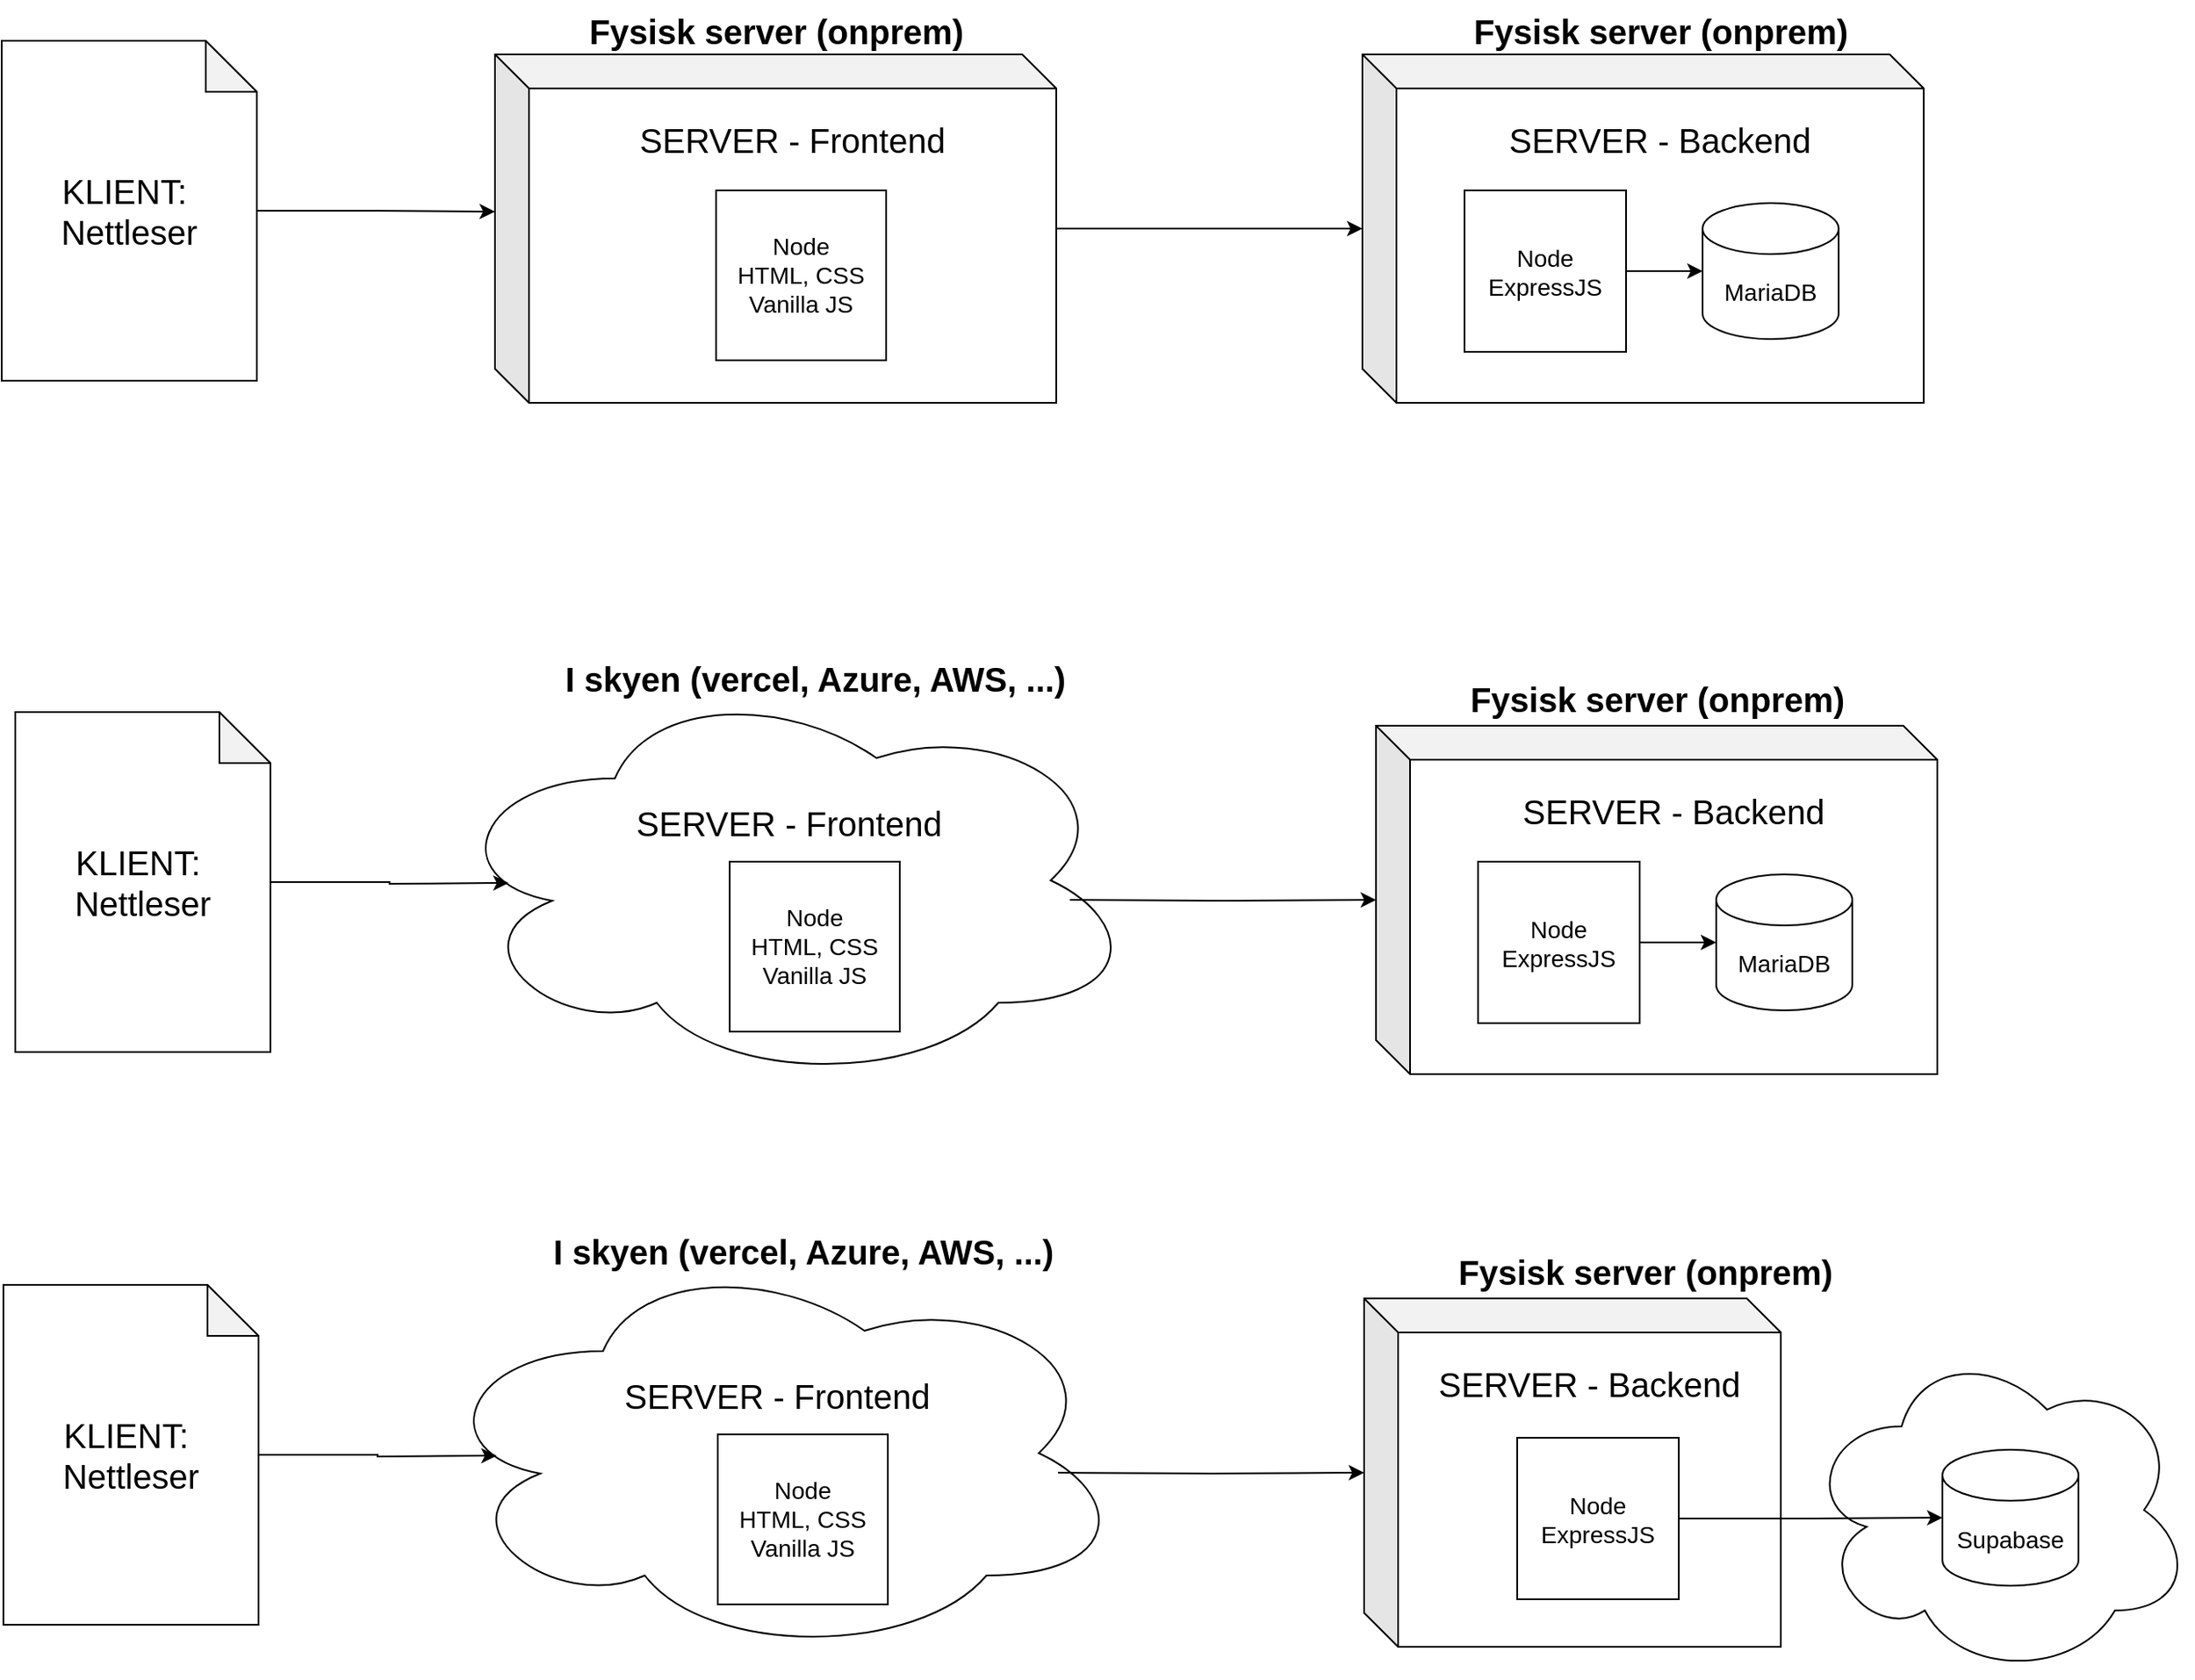 <mxfile version="26.1.0">
  <diagram name="Page-1" id="lrx0XXhlTJY8DyY93Emj">
    <mxGraphModel dx="1957" dy="1483" grid="0" gridSize="10" guides="1" tooltips="1" connect="1" arrows="1" fold="1" page="0" pageScale="1" pageWidth="850" pageHeight="1100" math="0" shadow="0">
      <root>
        <mxCell id="0" />
        <mxCell id="1" parent="0" />
        <mxCell id="wZhwh8XhNNYU95tNjidS-49" value="" style="ellipse;shape=cloud;whiteSpace=wrap;html=1;" vertex="1" parent="1">
          <mxGeometry x="750" y="548" width="228" height="197" as="geometry" />
        </mxCell>
        <mxCell id="wZhwh8XhNNYU95tNjidS-10" value="" style="group" vertex="1" connectable="0" parent="1">
          <mxGeometry x="490" y="-210" width="330" height="205" as="geometry" />
        </mxCell>
        <mxCell id="wZhwh8XhNNYU95tNjidS-3" value="&lt;font style=&quot;font-size: 20px;&quot;&gt;SERVER - Backend&lt;/font&gt;&lt;div&gt;&lt;span style=&quot;font-size: 20px;&quot;&gt;&lt;br&gt;&lt;/span&gt;&lt;div&gt;&lt;br&gt;&lt;/div&gt;&lt;div&gt;&lt;br&gt;&lt;/div&gt;&lt;div&gt;&lt;br&gt;&lt;/div&gt;&lt;div&gt;&lt;br&gt;&lt;/div&gt;&lt;div&gt;&lt;br&gt;&lt;/div&gt;&lt;div&gt;&lt;br&gt;&lt;/div&gt;&lt;div&gt;&lt;br&gt;&lt;/div&gt;&lt;/div&gt;" style="shape=cube;whiteSpace=wrap;html=1;boundedLbl=1;backgroundOutline=1;darkOpacity=0.05;darkOpacity2=0.1;" vertex="1" parent="wZhwh8XhNNYU95tNjidS-10">
          <mxGeometry width="330" height="205" as="geometry" />
        </mxCell>
        <mxCell id="wZhwh8XhNNYU95tNjidS-1" value="MariaDB" style="shape=cylinder3;whiteSpace=wrap;html=1;boundedLbl=1;backgroundOutline=1;size=15;fontSize=14;" vertex="1" parent="wZhwh8XhNNYU95tNjidS-10">
          <mxGeometry x="200" y="87.5" width="80" height="80" as="geometry" />
        </mxCell>
        <mxCell id="wZhwh8XhNNYU95tNjidS-19" value="" style="edgeStyle=orthogonalEdgeStyle;rounded=0;orthogonalLoop=1;jettySize=auto;html=1;" edge="1" parent="wZhwh8XhNNYU95tNjidS-10" source="wZhwh8XhNNYU95tNjidS-4" target="wZhwh8XhNNYU95tNjidS-1">
          <mxGeometry relative="1" as="geometry" />
        </mxCell>
        <mxCell id="wZhwh8XhNNYU95tNjidS-4" value="Node&lt;div&gt;ExpressJS&lt;/div&gt;" style="whiteSpace=wrap;html=1;aspect=fixed;fontSize=14;" vertex="1" parent="wZhwh8XhNNYU95tNjidS-10">
          <mxGeometry x="60" y="80" width="95" height="95" as="geometry" />
        </mxCell>
        <mxCell id="wZhwh8XhNNYU95tNjidS-11" value="" style="group" vertex="1" connectable="0" parent="1">
          <mxGeometry x="-20" y="-210" width="330" height="205" as="geometry" />
        </mxCell>
        <mxCell id="wZhwh8XhNNYU95tNjidS-5" value="&lt;font style=&quot;font-size: 20px;&quot;&gt;SERVER - Frontend&lt;/font&gt;&lt;div&gt;&lt;span style=&quot;font-size: 20px;&quot;&gt;&lt;br&gt;&lt;/span&gt;&lt;div&gt;&lt;br&gt;&lt;/div&gt;&lt;div&gt;&lt;br&gt;&lt;/div&gt;&lt;div&gt;&lt;br&gt;&lt;/div&gt;&lt;div&gt;&lt;br&gt;&lt;/div&gt;&lt;div&gt;&lt;br&gt;&lt;/div&gt;&lt;div&gt;&lt;br&gt;&lt;/div&gt;&lt;div&gt;&lt;br&gt;&lt;/div&gt;&lt;/div&gt;" style="shape=cube;whiteSpace=wrap;html=1;boundedLbl=1;backgroundOutline=1;darkOpacity=0.05;darkOpacity2=0.1;" vertex="1" parent="wZhwh8XhNNYU95tNjidS-11">
          <mxGeometry width="330" height="205" as="geometry" />
        </mxCell>
        <mxCell id="wZhwh8XhNNYU95tNjidS-9" value="Node&lt;div&gt;HTML, CSS&lt;/div&gt;&lt;div&gt;Vanilla JS&lt;/div&gt;" style="whiteSpace=wrap;html=1;aspect=fixed;fontSize=14;" vertex="1" parent="wZhwh8XhNNYU95tNjidS-11">
          <mxGeometry x="130" y="80" width="100" height="100" as="geometry" />
        </mxCell>
        <mxCell id="wZhwh8XhNNYU95tNjidS-13" value="&lt;font style=&quot;font-size: 20px;&quot;&gt;KLIENT:&amp;nbsp;&lt;/font&gt;&lt;div&gt;&lt;font style=&quot;font-size: 20px;&quot;&gt;Nettleser&lt;/font&gt;&lt;/div&gt;" style="shape=note;whiteSpace=wrap;html=1;backgroundOutline=1;darkOpacity=0.05;" vertex="1" parent="1">
          <mxGeometry x="-310" y="-218" width="150" height="200" as="geometry" />
        </mxCell>
        <mxCell id="wZhwh8XhNNYU95tNjidS-15" style="edgeStyle=orthogonalEdgeStyle;rounded=0;orthogonalLoop=1;jettySize=auto;html=1;" edge="1" parent="1" source="wZhwh8XhNNYU95tNjidS-5" target="wZhwh8XhNNYU95tNjidS-3">
          <mxGeometry relative="1" as="geometry" />
        </mxCell>
        <mxCell id="wZhwh8XhNNYU95tNjidS-16" style="edgeStyle=orthogonalEdgeStyle;rounded=0;orthogonalLoop=1;jettySize=auto;html=1;entryX=0;entryY=0;entryDx=0;entryDy=92.5;entryPerimeter=0;" edge="1" parent="1" source="wZhwh8XhNNYU95tNjidS-13" target="wZhwh8XhNNYU95tNjidS-5">
          <mxGeometry relative="1" as="geometry" />
        </mxCell>
        <mxCell id="wZhwh8XhNNYU95tNjidS-20" value="" style="group" vertex="1" connectable="0" parent="1">
          <mxGeometry x="498" y="185" width="330" height="205" as="geometry" />
        </mxCell>
        <mxCell id="wZhwh8XhNNYU95tNjidS-21" value="&lt;font style=&quot;font-size: 20px;&quot;&gt;SERVER - Backend&lt;/font&gt;&lt;div&gt;&lt;span style=&quot;font-size: 20px;&quot;&gt;&lt;br&gt;&lt;/span&gt;&lt;div&gt;&lt;br&gt;&lt;/div&gt;&lt;div&gt;&lt;br&gt;&lt;/div&gt;&lt;div&gt;&lt;br&gt;&lt;/div&gt;&lt;div&gt;&lt;br&gt;&lt;/div&gt;&lt;div&gt;&lt;br&gt;&lt;/div&gt;&lt;div&gt;&lt;br&gt;&lt;/div&gt;&lt;div&gt;&lt;br&gt;&lt;/div&gt;&lt;/div&gt;" style="shape=cube;whiteSpace=wrap;html=1;boundedLbl=1;backgroundOutline=1;darkOpacity=0.05;darkOpacity2=0.1;" vertex="1" parent="wZhwh8XhNNYU95tNjidS-20">
          <mxGeometry width="330" height="205" as="geometry" />
        </mxCell>
        <mxCell id="wZhwh8XhNNYU95tNjidS-22" value="MariaDB" style="shape=cylinder3;whiteSpace=wrap;html=1;boundedLbl=1;backgroundOutline=1;size=15;fontSize=14;" vertex="1" parent="wZhwh8XhNNYU95tNjidS-20">
          <mxGeometry x="200" y="87.5" width="80" height="80" as="geometry" />
        </mxCell>
        <mxCell id="wZhwh8XhNNYU95tNjidS-23" value="" style="edgeStyle=orthogonalEdgeStyle;rounded=0;orthogonalLoop=1;jettySize=auto;html=1;" edge="1" parent="wZhwh8XhNNYU95tNjidS-20" source="wZhwh8XhNNYU95tNjidS-24" target="wZhwh8XhNNYU95tNjidS-22">
          <mxGeometry relative="1" as="geometry" />
        </mxCell>
        <mxCell id="wZhwh8XhNNYU95tNjidS-24" value="Node&lt;div&gt;ExpressJS&lt;/div&gt;" style="whiteSpace=wrap;html=1;aspect=fixed;fontSize=14;" vertex="1" parent="wZhwh8XhNNYU95tNjidS-20">
          <mxGeometry x="60" y="80" width="95" height="95" as="geometry" />
        </mxCell>
        <mxCell id="wZhwh8XhNNYU95tNjidS-25" value="" style="group" vertex="1" connectable="0" parent="1">
          <mxGeometry x="-12" y="185" width="380" height="210" as="geometry" />
        </mxCell>
        <mxCell id="wZhwh8XhNNYU95tNjidS-31" value="&lt;font style=&quot;font-size: 20px;&quot;&gt;SERVER - Frontend&lt;/font&gt;&lt;div&gt;&lt;span style=&quot;font-size: 20px;&quot;&gt;&lt;br&gt;&lt;/span&gt;&lt;div&gt;&lt;br&gt;&lt;/div&gt;&lt;div&gt;&lt;br&gt;&lt;/div&gt;&lt;div&gt;&lt;br&gt;&lt;/div&gt;&lt;/div&gt;" style="ellipse;shape=cloud;whiteSpace=wrap;html=1;" vertex="1" parent="wZhwh8XhNNYU95tNjidS-25">
          <mxGeometry x="-40" y="-29" width="410" height="240" as="geometry" />
        </mxCell>
        <mxCell id="wZhwh8XhNNYU95tNjidS-27" value="Node&lt;div&gt;HTML, CSS&lt;/div&gt;&lt;div&gt;Vanilla JS&lt;/div&gt;" style="whiteSpace=wrap;html=1;aspect=fixed;fontSize=14;" vertex="1" parent="wZhwh8XhNNYU95tNjidS-25">
          <mxGeometry x="130" y="80" width="100" height="100" as="geometry" />
        </mxCell>
        <mxCell id="wZhwh8XhNNYU95tNjidS-28" value="&lt;font style=&quot;font-size: 20px;&quot;&gt;KLIENT:&amp;nbsp;&lt;/font&gt;&lt;div&gt;&lt;font style=&quot;font-size: 20px;&quot;&gt;Nettleser&lt;/font&gt;&lt;/div&gt;" style="shape=note;whiteSpace=wrap;html=1;backgroundOutline=1;darkOpacity=0.05;" vertex="1" parent="1">
          <mxGeometry x="-302" y="177" width="150" height="200" as="geometry" />
        </mxCell>
        <mxCell id="wZhwh8XhNNYU95tNjidS-29" style="edgeStyle=orthogonalEdgeStyle;rounded=0;orthogonalLoop=1;jettySize=auto;html=1;" edge="1" target="wZhwh8XhNNYU95tNjidS-21" parent="1">
          <mxGeometry relative="1" as="geometry">
            <mxPoint x="318" y="287.5" as="sourcePoint" />
          </mxGeometry>
        </mxCell>
        <mxCell id="wZhwh8XhNNYU95tNjidS-30" style="edgeStyle=orthogonalEdgeStyle;rounded=0;orthogonalLoop=1;jettySize=auto;html=1;entryX=0;entryY=0;entryDx=0;entryDy=92.5;entryPerimeter=0;" edge="1" source="wZhwh8XhNNYU95tNjidS-28" parent="1">
          <mxGeometry relative="1" as="geometry">
            <mxPoint x="-12.0" y="277.5" as="targetPoint" />
          </mxGeometry>
        </mxCell>
        <mxCell id="wZhwh8XhNNYU95tNjidS-32" value="Fysisk server (onprem)" style="text;html=1;align=center;verticalAlign=middle;resizable=0;points=[];autosize=1;strokeColor=none;fillColor=none;fontSize=20;fontStyle=1" vertex="1" parent="1">
          <mxGeometry x="34" y="-242" width="222" height="36" as="geometry" />
        </mxCell>
        <mxCell id="wZhwh8XhNNYU95tNjidS-33" value="Fysisk server (onprem)" style="text;html=1;align=center;verticalAlign=middle;resizable=0;points=[];autosize=1;strokeColor=none;fillColor=none;fontSize=20;fontStyle=1" vertex="1" parent="1">
          <mxGeometry x="554" y="-242" width="222" height="36" as="geometry" />
        </mxCell>
        <mxCell id="wZhwh8XhNNYU95tNjidS-34" value="Fysisk server (onprem)" style="text;html=1;align=center;verticalAlign=middle;resizable=0;points=[];autosize=1;strokeColor=none;fillColor=none;fontSize=20;fontStyle=1" vertex="1" parent="1">
          <mxGeometry x="552" y="151" width="222" height="36" as="geometry" />
        </mxCell>
        <mxCell id="wZhwh8XhNNYU95tNjidS-35" value="I skyen (vercel, Azure, AWS, ...)" style="text;html=1;align=center;verticalAlign=middle;resizable=0;points=[];autosize=1;strokeColor=none;fillColor=none;fontSize=20;fontStyle=1" vertex="1" parent="1">
          <mxGeometry x="18" y="137" width="300" height="40" as="geometry" />
        </mxCell>
        <mxCell id="wZhwh8XhNNYU95tNjidS-41" value="" style="group" vertex="1" connectable="0" parent="1">
          <mxGeometry x="-19" y="522" width="380" height="210" as="geometry" />
        </mxCell>
        <mxCell id="wZhwh8XhNNYU95tNjidS-42" value="&lt;font style=&quot;font-size: 20px;&quot;&gt;SERVER - Frontend&lt;/font&gt;&lt;div&gt;&lt;span style=&quot;font-size: 20px;&quot;&gt;&lt;br&gt;&lt;/span&gt;&lt;div&gt;&lt;br&gt;&lt;/div&gt;&lt;div&gt;&lt;br&gt;&lt;/div&gt;&lt;div&gt;&lt;br&gt;&lt;/div&gt;&lt;/div&gt;" style="ellipse;shape=cloud;whiteSpace=wrap;html=1;" vertex="1" parent="wZhwh8XhNNYU95tNjidS-41">
          <mxGeometry x="-40" y="-29" width="410" height="240" as="geometry" />
        </mxCell>
        <mxCell id="wZhwh8XhNNYU95tNjidS-43" value="Node&lt;div&gt;HTML, CSS&lt;/div&gt;&lt;div&gt;Vanilla JS&lt;/div&gt;" style="whiteSpace=wrap;html=1;aspect=fixed;fontSize=14;" vertex="1" parent="wZhwh8XhNNYU95tNjidS-41">
          <mxGeometry x="130" y="80" width="100" height="100" as="geometry" />
        </mxCell>
        <mxCell id="wZhwh8XhNNYU95tNjidS-44" value="&lt;font style=&quot;font-size: 20px;&quot;&gt;KLIENT:&amp;nbsp;&lt;/font&gt;&lt;div&gt;&lt;font style=&quot;font-size: 20px;&quot;&gt;Nettleser&lt;/font&gt;&lt;/div&gt;" style="shape=note;whiteSpace=wrap;html=1;backgroundOutline=1;darkOpacity=0.05;" vertex="1" parent="1">
          <mxGeometry x="-309" y="514" width="150" height="200" as="geometry" />
        </mxCell>
        <mxCell id="wZhwh8XhNNYU95tNjidS-45" style="edgeStyle=orthogonalEdgeStyle;rounded=0;orthogonalLoop=1;jettySize=auto;html=1;" edge="1" target="wZhwh8XhNNYU95tNjidS-37" parent="1">
          <mxGeometry relative="1" as="geometry">
            <mxPoint x="311" y="624.5" as="sourcePoint" />
          </mxGeometry>
        </mxCell>
        <mxCell id="wZhwh8XhNNYU95tNjidS-46" style="edgeStyle=orthogonalEdgeStyle;rounded=0;orthogonalLoop=1;jettySize=auto;html=1;entryX=0;entryY=0;entryDx=0;entryDy=92.5;entryPerimeter=0;" edge="1" source="wZhwh8XhNNYU95tNjidS-44" parent="1">
          <mxGeometry relative="1" as="geometry">
            <mxPoint x="-19.0" y="614.5" as="targetPoint" />
          </mxGeometry>
        </mxCell>
        <mxCell id="wZhwh8XhNNYU95tNjidS-47" value="Fysisk server (onprem)" style="text;html=1;align=center;verticalAlign=middle;resizable=0;points=[];autosize=1;strokeColor=none;fillColor=none;fontSize=20;fontStyle=1" vertex="1" parent="1">
          <mxGeometry x="545" y="488" width="222" height="36" as="geometry" />
        </mxCell>
        <mxCell id="wZhwh8XhNNYU95tNjidS-48" value="I skyen (vercel, Azure, AWS, ...)" style="text;html=1;align=center;verticalAlign=middle;resizable=0;points=[];autosize=1;strokeColor=none;fillColor=none;fontSize=20;fontStyle=1" vertex="1" parent="1">
          <mxGeometry x="11" y="474" width="300" height="40" as="geometry" />
        </mxCell>
        <mxCell id="wZhwh8XhNNYU95tNjidS-37" value="&lt;font style=&quot;font-size: 20px;&quot;&gt;SERVER - Backend&lt;/font&gt;&lt;div&gt;&lt;span style=&quot;font-size: 20px;&quot;&gt;&lt;br&gt;&lt;/span&gt;&lt;div&gt;&lt;br&gt;&lt;/div&gt;&lt;div&gt;&lt;br&gt;&lt;/div&gt;&lt;div&gt;&lt;br&gt;&lt;/div&gt;&lt;div&gt;&lt;br&gt;&lt;/div&gt;&lt;div&gt;&lt;br&gt;&lt;/div&gt;&lt;div&gt;&lt;br&gt;&lt;/div&gt;&lt;div&gt;&lt;br&gt;&lt;/div&gt;&lt;/div&gt;" style="shape=cube;whiteSpace=wrap;html=1;boundedLbl=1;backgroundOutline=1;darkOpacity=0.05;darkOpacity2=0.1;" vertex="1" parent="1">
          <mxGeometry x="491" y="522" width="245" height="205" as="geometry" />
        </mxCell>
        <mxCell id="wZhwh8XhNNYU95tNjidS-38" value="Supabase" style="shape=cylinder3;whiteSpace=wrap;html=1;boundedLbl=1;backgroundOutline=1;size=15;fontSize=14;" vertex="1" parent="1">
          <mxGeometry x="831" y="611" width="80" height="80" as="geometry" />
        </mxCell>
        <mxCell id="wZhwh8XhNNYU95tNjidS-39" value="" style="edgeStyle=orthogonalEdgeStyle;rounded=0;orthogonalLoop=1;jettySize=auto;html=1;" edge="1" parent="1" source="wZhwh8XhNNYU95tNjidS-40" target="wZhwh8XhNNYU95tNjidS-38">
          <mxGeometry relative="1" as="geometry" />
        </mxCell>
        <mxCell id="wZhwh8XhNNYU95tNjidS-40" value="Node&lt;div&gt;ExpressJS&lt;/div&gt;" style="whiteSpace=wrap;html=1;aspect=fixed;fontSize=14;" vertex="1" parent="1">
          <mxGeometry x="581" y="604" width="95" height="95" as="geometry" />
        </mxCell>
      </root>
    </mxGraphModel>
  </diagram>
</mxfile>
